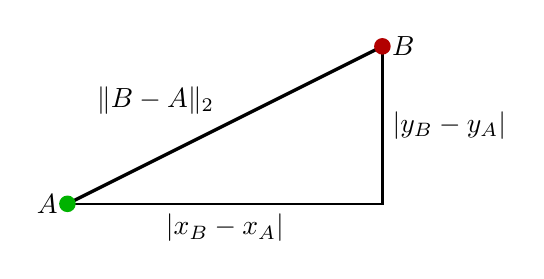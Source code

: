 ﻿\begin{tikzpicture}[scale=1]

\coordinate (A) at (0,0);
\coordinate (B) at (4,2);

\draw[black, very thick] (A) -- (B) node[midway, above left]{$\|B-A\|_2$};
\draw[thick] (A) --  node[midway, below]{$|x_B-x_A|$} (B |- 0,0) -- node[midway, right]{$|y_B-y_A|$} (B);

\fill[green!70!black] (A) circle (3pt);
\fill[red!70!black] (B) circle (3pt);

\node at (A)[left]{$A$};
\node at (B)[right]{$B$};

\end{tikzpicture}